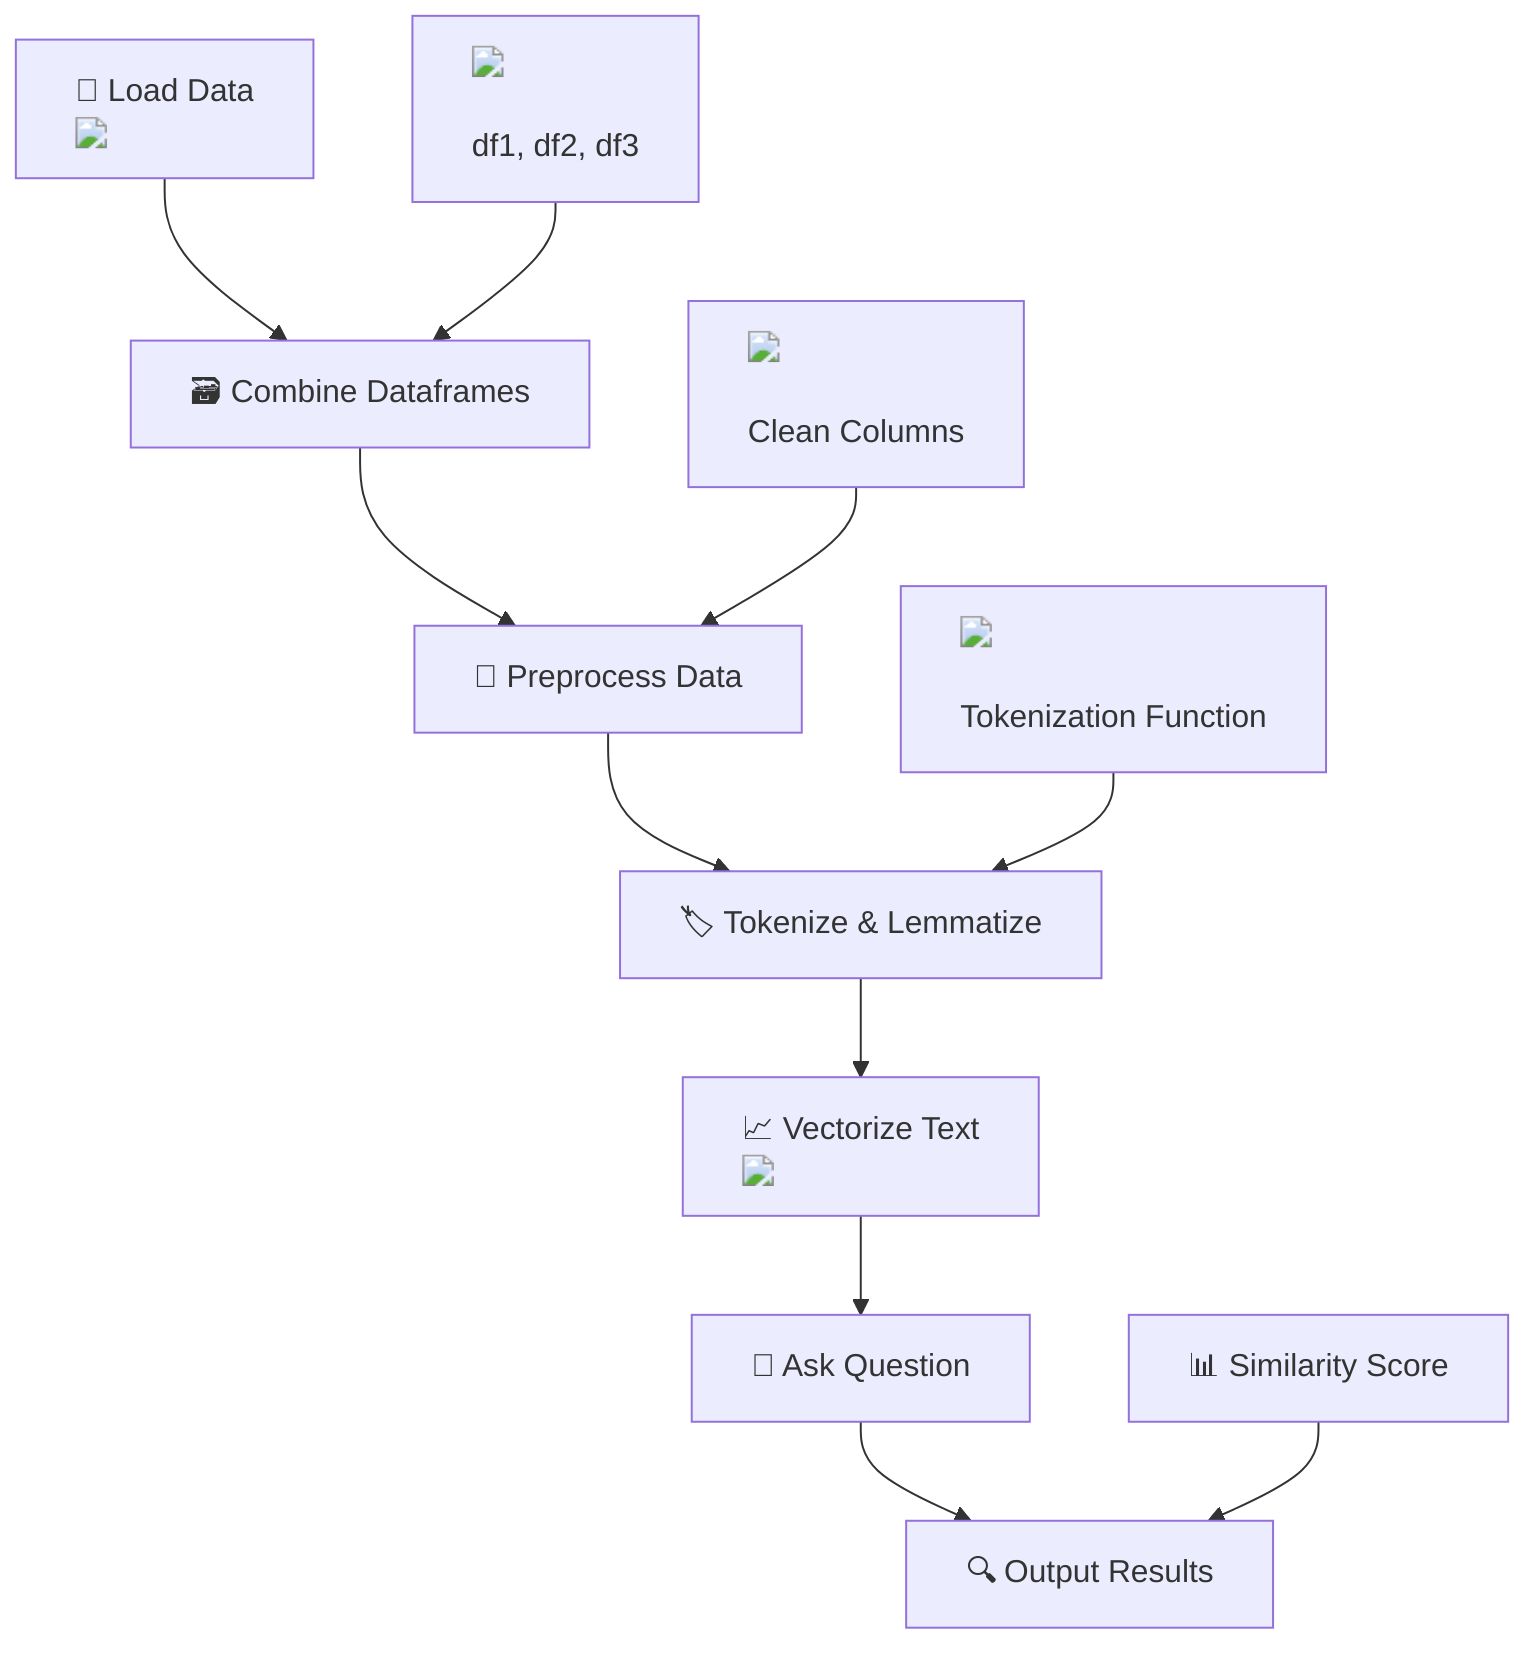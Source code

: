 flowchart TD;
    A["📂 Load Data <img src='icons/file.svg'/>"] --> B["🗃 Combine Dataframes"];
    B --> C["🧹 Preprocess Data"];
    C --> D["🏷 Tokenize & Lemmatize"];
    D --> E["📈 Vectorize Text <img src='dummy_plots/scatter_plot_template.svg'/>"];
    E --> F["🤖 Ask Question"];
    F --> G["🔍 Output Results"];
    
    A1["<img src='icons/table.svg'/> <br/> df1, df2, df3"] --> B;
    C1["<img src='icons/column_split.svg'/> <br/> Clean Columns"] --> C;
    D1["<img src='icons/brain.svg'/> <br/> Tokenization Function"] --> D;
    G1["📊 Similarity Score"] --> G;